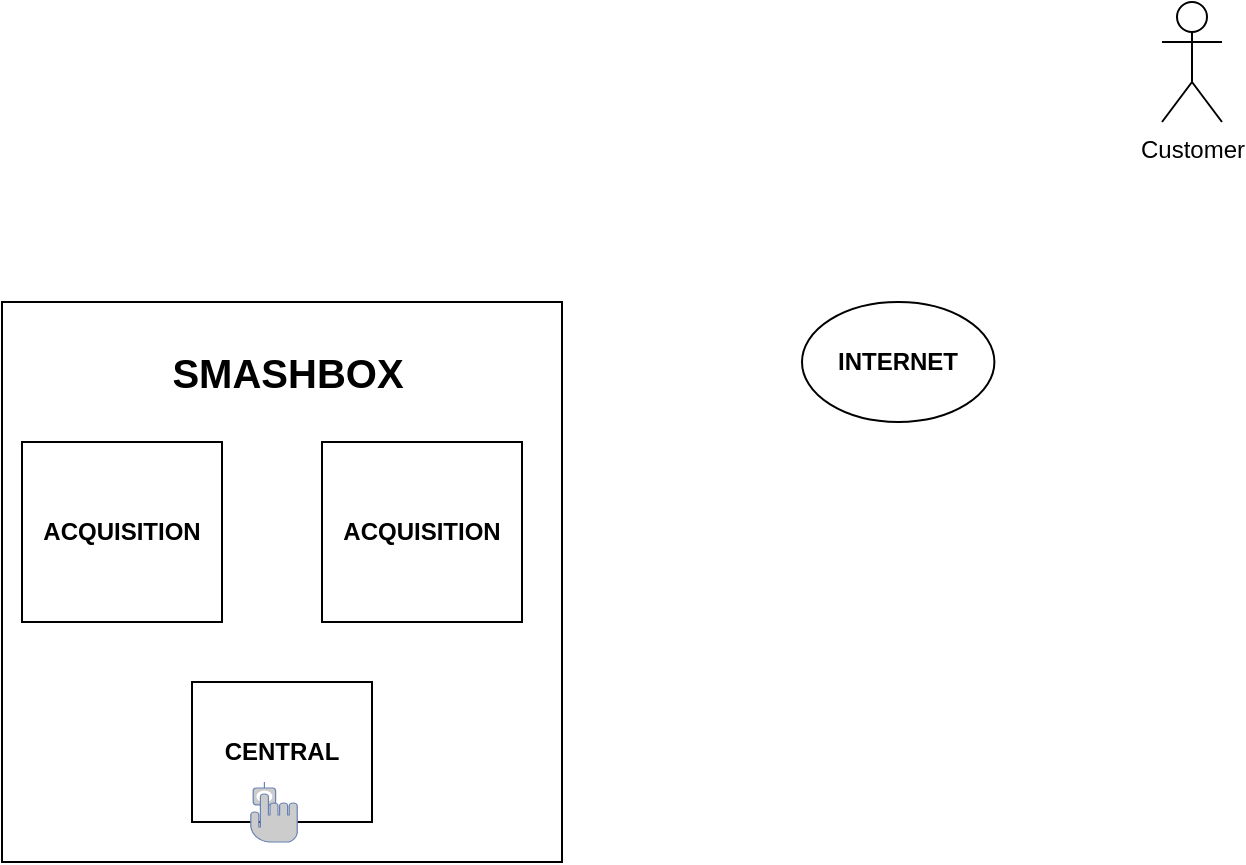 <mxfile version="22.0.3" type="device">
  <diagram name="Page-1" id="A60PpUK_M8Io414tohY7">
    <mxGraphModel dx="2236" dy="614" grid="1" gridSize="10" guides="1" tooltips="1" connect="1" arrows="1" fold="1" page="1" pageScale="1" pageWidth="1200" pageHeight="1600" math="0" shadow="0">
      <root>
        <mxCell id="0" />
        <mxCell id="1" parent="0" />
        <mxCell id="iTNDXVumxFEB_QwAvt9x-21" value="" style="whiteSpace=wrap;html=1;aspect=fixed;fillColor=none;" vertex="1" parent="1">
          <mxGeometry x="-710" y="350" width="280" height="280" as="geometry" />
        </mxCell>
        <mxCell id="iTNDXVumxFEB_QwAvt9x-2" value="&lt;b&gt;CENTRAL&lt;/b&gt;" style="rounded=0;whiteSpace=wrap;html=1;" vertex="1" parent="1">
          <mxGeometry x="-615" y="540" width="90" height="70" as="geometry" />
        </mxCell>
        <mxCell id="iTNDXVumxFEB_QwAvt9x-8" value="&lt;b&gt;INTERNET&lt;/b&gt;" style="ellipse;whiteSpace=wrap;html=1;" vertex="1" parent="1">
          <mxGeometry x="-310" y="350" width="96.2" height="60" as="geometry" />
        </mxCell>
        <mxCell id="iTNDXVumxFEB_QwAvt9x-12" value="&lt;b&gt;ACQUISITION&lt;/b&gt;" style="rounded=0;whiteSpace=wrap;html=1;" vertex="1" parent="1">
          <mxGeometry x="-700" y="420" width="100" height="90" as="geometry" />
        </mxCell>
        <mxCell id="iTNDXVumxFEB_QwAvt9x-18" value="&lt;b&gt;ACQUISITION&lt;/b&gt;" style="rounded=0;whiteSpace=wrap;html=1;" vertex="1" parent="1">
          <mxGeometry x="-550" y="420" width="100" height="90" as="geometry" />
        </mxCell>
        <mxCell id="iTNDXVumxFEB_QwAvt9x-19" value="" style="fontColor=#0066CC;verticalAlign=top;verticalLabelPosition=bottom;labelPosition=center;align=center;html=1;outlineConnect=0;fillColor=#CCCCCC;strokeColor=#6881B3;gradientColor=none;gradientDirection=north;strokeWidth=2;shape=mxgraph.networks.biometric_reader;" vertex="1" parent="1">
          <mxGeometry x="-585.6" y="590" width="23.21" height="30" as="geometry" />
        </mxCell>
        <mxCell id="iTNDXVumxFEB_QwAvt9x-22" value="&lt;b&gt;&lt;font style=&quot;font-size: 20px;&quot;&gt;SMASHBOX&lt;/font&gt;&lt;/b&gt;" style="text;html=1;strokeColor=none;fillColor=none;align=center;verticalAlign=middle;whiteSpace=wrap;rounded=0;" vertex="1" parent="1">
          <mxGeometry x="-596.6" y="370" width="60" height="30" as="geometry" />
        </mxCell>
        <mxCell id="iTNDXVumxFEB_QwAvt9x-31" value="Customer" style="shape=umlActor;verticalLabelPosition=bottom;verticalAlign=top;html=1;outlineConnect=0;" vertex="1" parent="1">
          <mxGeometry x="-130" y="200" width="30" height="60" as="geometry" />
        </mxCell>
      </root>
    </mxGraphModel>
  </diagram>
</mxfile>
